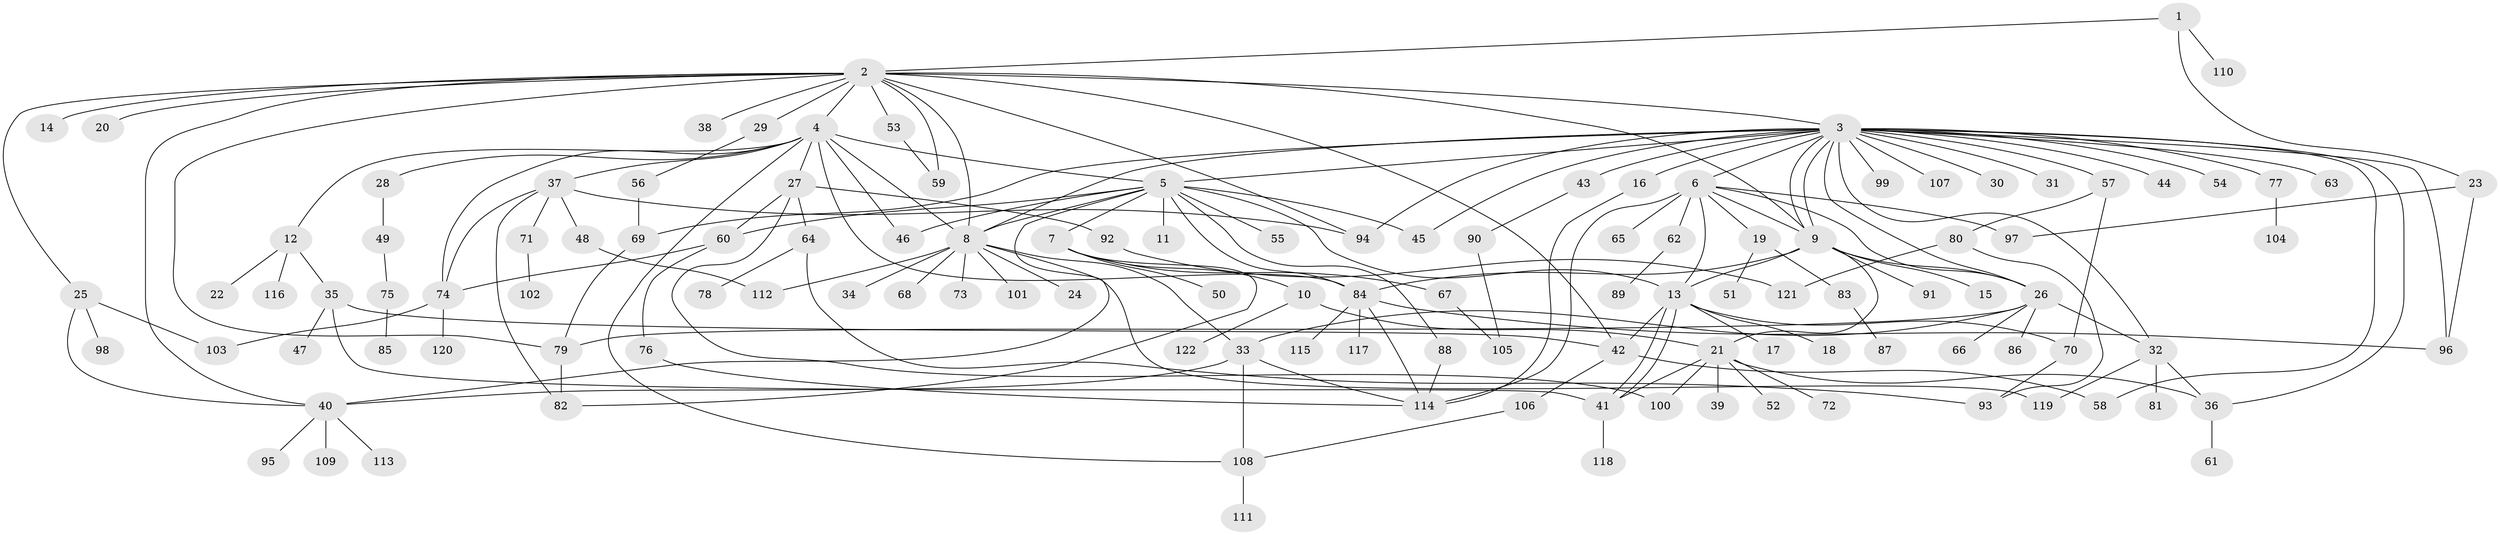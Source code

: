 // coarse degree distribution, {4: 0.06382978723404255, 15: 0.02127659574468085, 26: 0.010638297872340425, 12: 0.010638297872340425, 13: 0.010638297872340425, 10: 0.02127659574468085, 14: 0.010638297872340425, 3: 0.07446808510638298, 1: 0.48936170212765956, 6: 0.031914893617021274, 7: 0.031914893617021274, 5: 0.031914893617021274, 2: 0.19148936170212766}
// Generated by graph-tools (version 1.1) at 2025/51/02/27/25 19:51:56]
// undirected, 122 vertices, 180 edges
graph export_dot {
graph [start="1"]
  node [color=gray90,style=filled];
  1;
  2;
  3;
  4;
  5;
  6;
  7;
  8;
  9;
  10;
  11;
  12;
  13;
  14;
  15;
  16;
  17;
  18;
  19;
  20;
  21;
  22;
  23;
  24;
  25;
  26;
  27;
  28;
  29;
  30;
  31;
  32;
  33;
  34;
  35;
  36;
  37;
  38;
  39;
  40;
  41;
  42;
  43;
  44;
  45;
  46;
  47;
  48;
  49;
  50;
  51;
  52;
  53;
  54;
  55;
  56;
  57;
  58;
  59;
  60;
  61;
  62;
  63;
  64;
  65;
  66;
  67;
  68;
  69;
  70;
  71;
  72;
  73;
  74;
  75;
  76;
  77;
  78;
  79;
  80;
  81;
  82;
  83;
  84;
  85;
  86;
  87;
  88;
  89;
  90;
  91;
  92;
  93;
  94;
  95;
  96;
  97;
  98;
  99;
  100;
  101;
  102;
  103;
  104;
  105;
  106;
  107;
  108;
  109;
  110;
  111;
  112;
  113;
  114;
  115;
  116;
  117;
  118;
  119;
  120;
  121;
  122;
  1 -- 2;
  1 -- 23;
  1 -- 110;
  2 -- 3;
  2 -- 4;
  2 -- 8;
  2 -- 9;
  2 -- 14;
  2 -- 20;
  2 -- 25;
  2 -- 29;
  2 -- 38;
  2 -- 40;
  2 -- 42;
  2 -- 53;
  2 -- 59;
  2 -- 79;
  2 -- 94;
  3 -- 5;
  3 -- 6;
  3 -- 8;
  3 -- 9;
  3 -- 9;
  3 -- 16;
  3 -- 26;
  3 -- 30;
  3 -- 31;
  3 -- 32;
  3 -- 36;
  3 -- 43;
  3 -- 44;
  3 -- 45;
  3 -- 54;
  3 -- 57;
  3 -- 58;
  3 -- 63;
  3 -- 69;
  3 -- 77;
  3 -- 94;
  3 -- 96;
  3 -- 99;
  3 -- 107;
  4 -- 5;
  4 -- 8;
  4 -- 12;
  4 -- 27;
  4 -- 28;
  4 -- 37;
  4 -- 46;
  4 -- 74;
  4 -- 84;
  4 -- 108;
  5 -- 7;
  5 -- 8;
  5 -- 11;
  5 -- 13;
  5 -- 40;
  5 -- 45;
  5 -- 46;
  5 -- 55;
  5 -- 60;
  5 -- 84;
  5 -- 88;
  6 -- 9;
  6 -- 13;
  6 -- 19;
  6 -- 26;
  6 -- 62;
  6 -- 65;
  6 -- 97;
  6 -- 114;
  7 -- 10;
  7 -- 50;
  7 -- 67;
  7 -- 82;
  8 -- 24;
  8 -- 33;
  8 -- 34;
  8 -- 68;
  8 -- 73;
  8 -- 101;
  8 -- 112;
  8 -- 119;
  9 -- 13;
  9 -- 15;
  9 -- 21;
  9 -- 26;
  9 -- 84;
  9 -- 91;
  10 -- 21;
  10 -- 122;
  12 -- 22;
  12 -- 35;
  12 -- 116;
  13 -- 17;
  13 -- 18;
  13 -- 41;
  13 -- 41;
  13 -- 42;
  13 -- 70;
  16 -- 114;
  19 -- 51;
  19 -- 83;
  21 -- 36;
  21 -- 39;
  21 -- 41;
  21 -- 52;
  21 -- 72;
  21 -- 100;
  23 -- 96;
  23 -- 97;
  25 -- 40;
  25 -- 98;
  25 -- 103;
  26 -- 32;
  26 -- 33;
  26 -- 66;
  26 -- 79;
  26 -- 86;
  27 -- 60;
  27 -- 64;
  27 -- 92;
  27 -- 100;
  28 -- 49;
  29 -- 56;
  32 -- 36;
  32 -- 81;
  32 -- 119;
  33 -- 40;
  33 -- 108;
  33 -- 114;
  35 -- 41;
  35 -- 42;
  35 -- 47;
  36 -- 61;
  37 -- 48;
  37 -- 71;
  37 -- 74;
  37 -- 82;
  37 -- 94;
  40 -- 95;
  40 -- 109;
  40 -- 113;
  41 -- 118;
  42 -- 58;
  42 -- 106;
  43 -- 90;
  48 -- 112;
  49 -- 75;
  53 -- 59;
  56 -- 69;
  57 -- 70;
  57 -- 80;
  60 -- 74;
  60 -- 76;
  62 -- 89;
  64 -- 78;
  64 -- 93;
  67 -- 105;
  69 -- 79;
  70 -- 93;
  71 -- 102;
  74 -- 103;
  74 -- 120;
  75 -- 85;
  76 -- 114;
  77 -- 104;
  79 -- 82;
  80 -- 93;
  80 -- 121;
  83 -- 87;
  84 -- 96;
  84 -- 114;
  84 -- 115;
  84 -- 117;
  88 -- 114;
  90 -- 105;
  92 -- 121;
  106 -- 108;
  108 -- 111;
}
